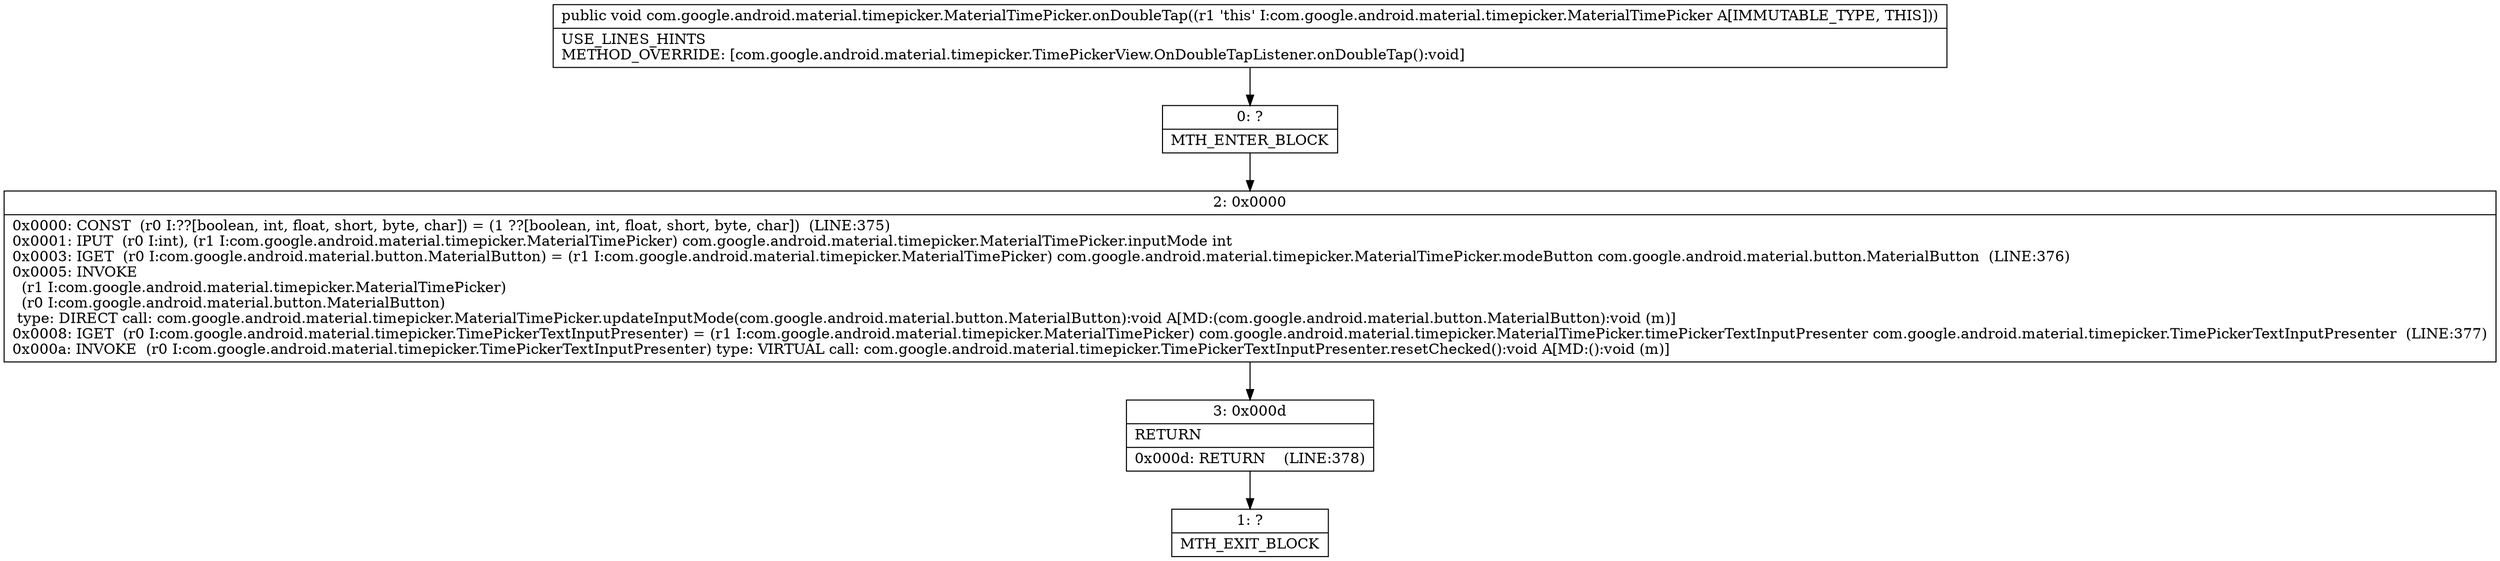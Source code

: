 digraph "CFG forcom.google.android.material.timepicker.MaterialTimePicker.onDoubleTap()V" {
Node_0 [shape=record,label="{0\:\ ?|MTH_ENTER_BLOCK\l}"];
Node_2 [shape=record,label="{2\:\ 0x0000|0x0000: CONST  (r0 I:??[boolean, int, float, short, byte, char]) = (1 ??[boolean, int, float, short, byte, char])  (LINE:375)\l0x0001: IPUT  (r0 I:int), (r1 I:com.google.android.material.timepicker.MaterialTimePicker) com.google.android.material.timepicker.MaterialTimePicker.inputMode int \l0x0003: IGET  (r0 I:com.google.android.material.button.MaterialButton) = (r1 I:com.google.android.material.timepicker.MaterialTimePicker) com.google.android.material.timepicker.MaterialTimePicker.modeButton com.google.android.material.button.MaterialButton  (LINE:376)\l0x0005: INVOKE  \l  (r1 I:com.google.android.material.timepicker.MaterialTimePicker)\l  (r0 I:com.google.android.material.button.MaterialButton)\l type: DIRECT call: com.google.android.material.timepicker.MaterialTimePicker.updateInputMode(com.google.android.material.button.MaterialButton):void A[MD:(com.google.android.material.button.MaterialButton):void (m)]\l0x0008: IGET  (r0 I:com.google.android.material.timepicker.TimePickerTextInputPresenter) = (r1 I:com.google.android.material.timepicker.MaterialTimePicker) com.google.android.material.timepicker.MaterialTimePicker.timePickerTextInputPresenter com.google.android.material.timepicker.TimePickerTextInputPresenter  (LINE:377)\l0x000a: INVOKE  (r0 I:com.google.android.material.timepicker.TimePickerTextInputPresenter) type: VIRTUAL call: com.google.android.material.timepicker.TimePickerTextInputPresenter.resetChecked():void A[MD:():void (m)]\l}"];
Node_3 [shape=record,label="{3\:\ 0x000d|RETURN\l|0x000d: RETURN    (LINE:378)\l}"];
Node_1 [shape=record,label="{1\:\ ?|MTH_EXIT_BLOCK\l}"];
MethodNode[shape=record,label="{public void com.google.android.material.timepicker.MaterialTimePicker.onDoubleTap((r1 'this' I:com.google.android.material.timepicker.MaterialTimePicker A[IMMUTABLE_TYPE, THIS]))  | USE_LINES_HINTS\lMETHOD_OVERRIDE: [com.google.android.material.timepicker.TimePickerView.OnDoubleTapListener.onDoubleTap():void]\l}"];
MethodNode -> Node_0;Node_0 -> Node_2;
Node_2 -> Node_3;
Node_3 -> Node_1;
}

